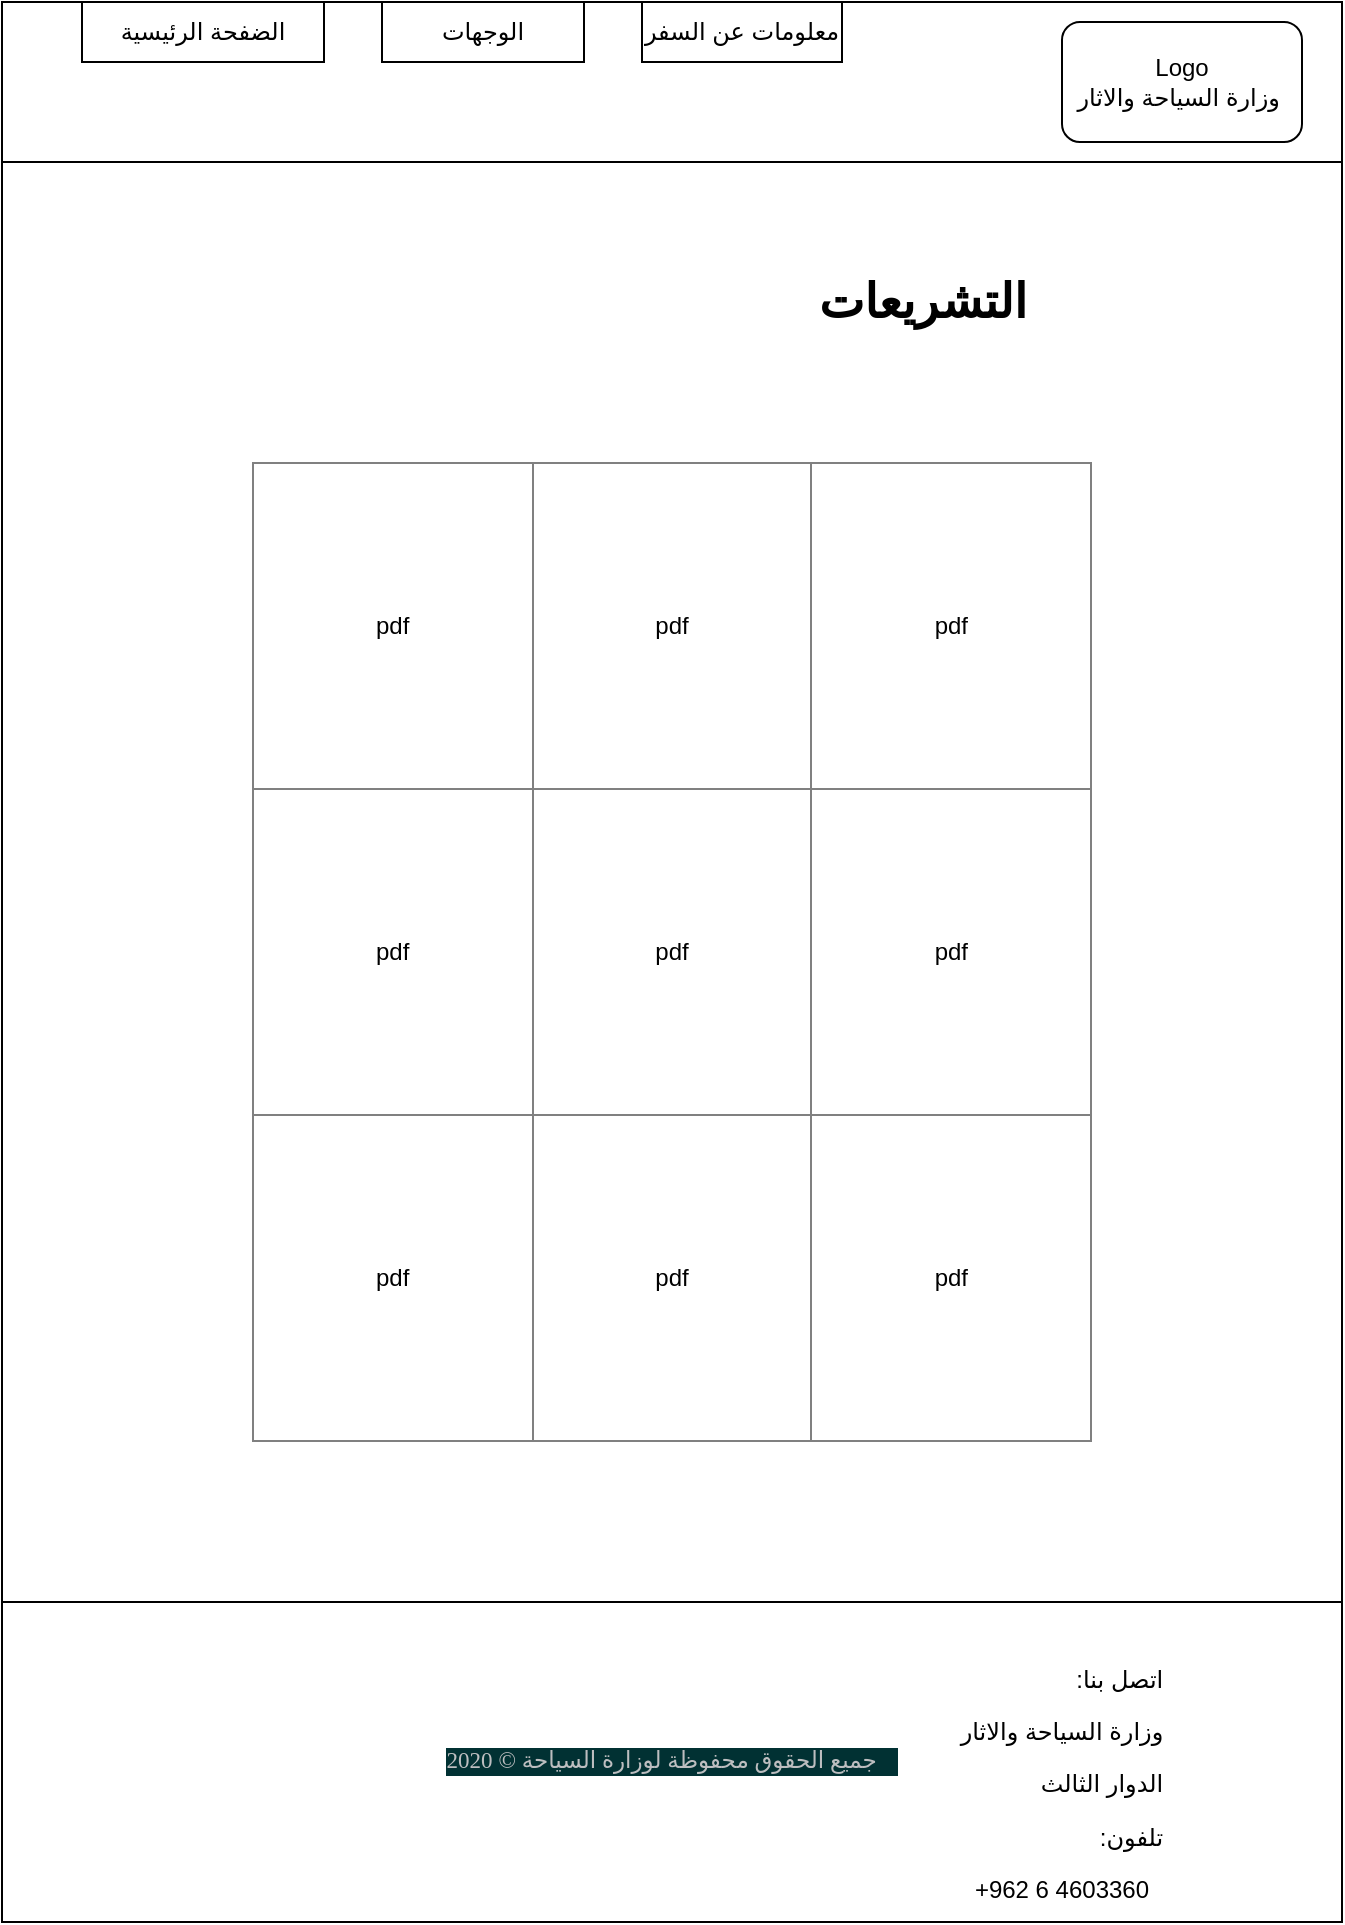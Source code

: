 <mxfile version="13.6.2" type="device"><diagram id="XvKc9bxvqDjwVStSoDVF" name="Page-1"><mxGraphModel dx="1865" dy="499" grid="1" gridSize="10" guides="1" tooltips="1" connect="1" arrows="1" fold="1" page="1" pageScale="1" pageWidth="827" pageHeight="1169" math="0" shadow="0"><root><mxCell id="0"/><mxCell id="1" parent="0"/><mxCell id="ylqiAjsGc--oYASTGtbw-1" value="" style="rounded=0;whiteSpace=wrap;html=1;" parent="1" vertex="1"><mxGeometry x="-40" y="100" width="670" height="960" as="geometry"/></mxCell><mxCell id="ylqiAjsGc--oYASTGtbw-2" value="" style="rounded=0;whiteSpace=wrap;html=1;" parent="1" vertex="1"><mxGeometry x="-40" y="100" width="670" height="80" as="geometry"/></mxCell><mxCell id="ylqiAjsGc--oYASTGtbw-3" value="الضفحة الرئيسية" style="rounded=0;whiteSpace=wrap;html=1;" parent="1" vertex="1"><mxGeometry y="100" width="121" height="30" as="geometry"/></mxCell><mxCell id="ylqiAjsGc--oYASTGtbw-4" value="معلومات عن السفر" style="rounded=0;whiteSpace=wrap;html=1;" parent="1" vertex="1"><mxGeometry x="280" y="100" width="100" height="30" as="geometry"/></mxCell><mxCell id="ylqiAjsGc--oYASTGtbw-5" value="الوجهات" style="rounded=0;whiteSpace=wrap;html=1;" parent="1" vertex="1"><mxGeometry x="150" y="100" width="101" height="30" as="geometry"/></mxCell><mxCell id="ylqiAjsGc--oYASTGtbw-6" value="Logo&lt;br&gt;وزارة السياحة والاثار&amp;nbsp;" style="rounded=1;whiteSpace=wrap;html=1;" parent="1" vertex="1"><mxGeometry x="490" y="110" width="120" height="60" as="geometry"/></mxCell><mxCell id="ylqiAjsGc--oYASTGtbw-20" value="&lt;table border=&quot;1&quot; width=&quot;100%&quot; style=&quot;width: 100% ; height: 100% ; border-collapse: collapse&quot;&gt;&lt;tbody&gt;&lt;tr&gt;&lt;td align=&quot;center&quot;&gt;pdf&lt;/td&gt;&lt;td align=&quot;center&quot;&gt;pdf&lt;/td&gt;&lt;td align=&quot;center&quot;&gt;pdf&lt;/td&gt;&lt;/tr&gt;&lt;tr&gt;&lt;td align=&quot;center&quot;&gt;pdf&lt;/td&gt;&lt;td align=&quot;center&quot;&gt;pdf&lt;/td&gt;&lt;td align=&quot;center&quot;&gt;pdf&lt;/td&gt;&lt;/tr&gt;&lt;tr&gt;&lt;td align=&quot;center&quot;&gt;pdf&lt;/td&gt;&lt;td align=&quot;center&quot;&gt;pdf&lt;/td&gt;&lt;td align=&quot;center&quot;&gt;pdf&lt;/td&gt;&lt;/tr&gt;&lt;/tbody&gt;&lt;/table&gt;" style="text;html=1;strokeColor=none;fillColor=none;overflow=fill;" parent="1" vertex="1"><mxGeometry x="85" y="330" width="420" height="490" as="geometry"/></mxCell><mxCell id="ylqiAjsGc--oYASTGtbw-21" value="التشريعات" style="text;strokeColor=none;fillColor=none;html=1;fontSize=24;fontStyle=1;verticalAlign=middle;align=center;" parent="1" vertex="1"><mxGeometry x="370" y="230" width="100" height="40" as="geometry"/></mxCell><mxCell id="ylqiAjsGc--oYASTGtbw-22" value="&lt;div class=&quot;sct-copyright&quot; style=&quot;box-sizing: border-box ; color: rgb(189 , 190 , 192) ; float: right ; padding-left: 0px ; padding-right: 0.9em ; font-family: &amp;#34;newfont&amp;#34; ; font-size: 11.52px ; text-align: left ; background-color: rgb(1 , 49 , 51)&quot;&gt;جميع الحقوق محفوظة لوزارة السياحة ©&amp;nbsp;2020&lt;/div&gt;&lt;div&gt;&lt;br&gt;&lt;/div&gt;" style="rounded=0;whiteSpace=wrap;html=1;" parent="1" vertex="1"><mxGeometry x="-40" y="900" width="670" height="160" as="geometry"/></mxCell><mxCell id="ylqiAjsGc--oYASTGtbw-23" value="&lt;p class=&quot;MsoNormal&quot; align=&quot;right&quot; style=&quot;text-align: right&quot;&gt;&lt;span lang=&quot;AR-SA&quot; dir=&quot;RTL&quot; style=&quot;font-family: &amp;#34;arial&amp;#34; , sans-serif&quot;&gt;&lt;span style=&quot;background-color: rgb(255 , 255 , 255)&quot;&gt;اتصل بنا:&lt;/span&gt;&lt;span style=&quot;background-color: yellow&quot;&gt;&lt;/span&gt;&lt;/span&gt;&lt;/p&gt;&lt;p class=&quot;MsoNormal&quot; align=&quot;right&quot; style=&quot;text-align: right&quot;&gt;&lt;span lang=&quot;AR-SA&quot; dir=&quot;RTL&quot; style=&quot;font-family: &amp;#34;arial&amp;#34; , sans-serif&quot;&gt;&lt;span style=&quot;background-color: rgb(255 , 255 , 255)&quot;&gt;وزارة السياحة والاثار&lt;/span&gt;&lt;/span&gt;&lt;/p&gt;&lt;p class=&quot;MsoNormal&quot; align=&quot;right&quot; style=&quot;text-align: right&quot;&gt;&lt;span lang=&quot;AR-SA&quot; dir=&quot;RTL&quot; style=&quot;font-family: &amp;#34;arial&amp;#34; , sans-serif&quot;&gt;&lt;span style=&quot;background-color: rgb(255 , 255 , 255)&quot;&gt;الدوار الثالث&amp;nbsp;&lt;/span&gt;&lt;/span&gt;&lt;/p&gt;&lt;p class=&quot;MsoNormal&quot; align=&quot;right&quot; style=&quot;text-align: right&quot;&gt;&lt;span lang=&quot;AR-SA&quot; dir=&quot;RTL&quot; style=&quot;font-family: &amp;#34;arial&amp;#34; , sans-serif&quot;&gt;&lt;span style=&quot;background-color: rgb(255 , 255 , 255)&quot;&gt;تلفون:&lt;/span&gt;&lt;/span&gt;&lt;/p&gt;&lt;span style=&quot;line-height: 107% ; font-family: &amp;#34;arial&amp;#34; , sans-serif&quot;&gt;&lt;font style=&quot;font-size: 12px&quot;&gt;+962 6 4603360&lt;/font&gt;&lt;/span&gt;" style="text;html=1;strokeColor=none;fillColor=none;align=center;verticalAlign=middle;whiteSpace=wrap;rounded=0;" parent="1" vertex="1"><mxGeometry x="410" y="920" width="160" height="130" as="geometry"/></mxCell></root></mxGraphModel></diagram></mxfile>